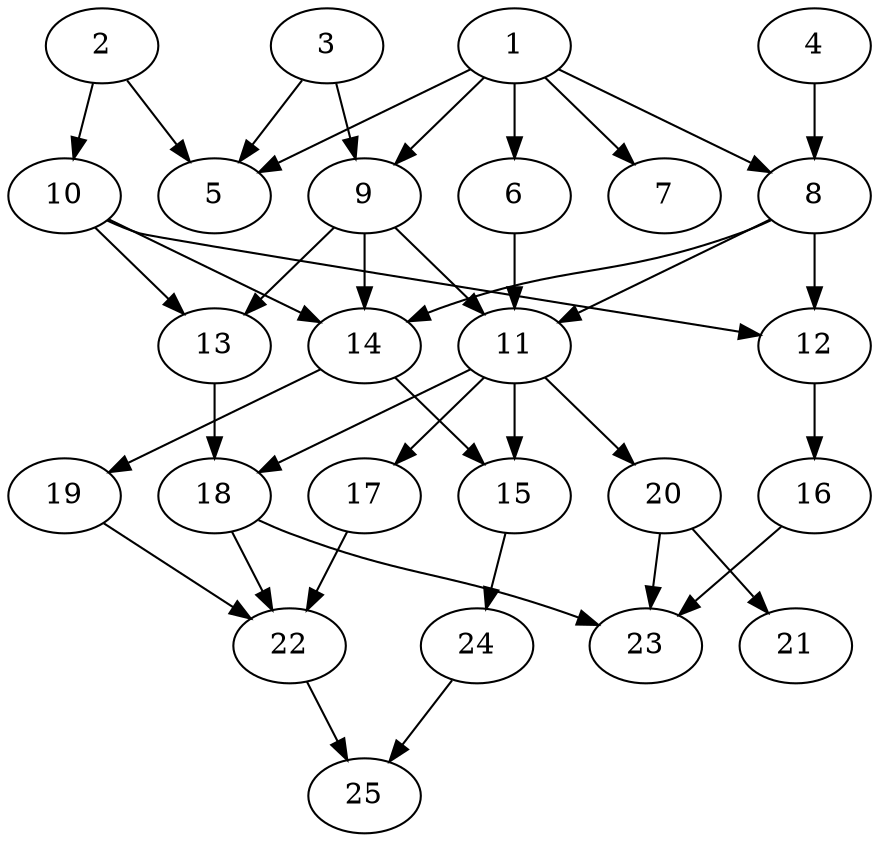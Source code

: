 // DAG (tier=2-normal, mode=compute, n=25, ccr=0.366, fat=0.611, density=0.533, regular=0.545, jump=0.110, mindata=524288, maxdata=8388608)
// DAG automatically generated by daggen at Sun Aug 24 16:33:33 2025
// /home/ermia/Project/Environments/daggen/bin/daggen --dot --ccr 0.366 --fat 0.611 --regular 0.545 --density 0.533 --jump 0.110 --mindata 524288 --maxdata 8388608 -n 25 
digraph G {
  1 [size="537496640762057", alpha="0.16", expect_size="268748320381028"]
  1 -> 5 [size ="36607222611968"]
  1 -> 6 [size ="36607222611968"]
  1 -> 7 [size ="36607222611968"]
  1 -> 8 [size ="36607222611968"]
  1 -> 9 [size ="36607222611968"]
  2 [size="74600596533038546944", alpha="0.04", expect_size="37300298266519273472"]
  2 -> 5 [size ="141770167943168"]
  2 -> 10 [size ="141770167943168"]
  3 [size="82601135604129333248", alpha="0.11", expect_size="41300567802064666624"]
  3 -> 5 [size ="151733217001472"]
  3 -> 9 [size ="151733217001472"]
  4 [size="142600535920313", alpha="0.02", expect_size="71300267960156"]
  4 -> 8 [size ="2715904114688"]
  5 [size="17781446164799676", alpha="0.16", expect_size="8890723082399838"]
  6 [size="205582252044139200", alpha="0.19", expect_size="102791126022069600"]
  6 -> 11 [size ="97600791379968"]
  7 [size="137919312169940032", alpha="0.18", expect_size="68959656084970016"]
  8 [size="4487981518059224", alpha="0.13", expect_size="2243990759029612"]
  8 -> 11 [size ="122281779003392"]
  8 -> 12 [size ="122281779003392"]
  8 -> 14 [size ="122281779003392"]
  9 [size="9177481421548848", alpha="0.02", expect_size="4588740710774424"]
  9 -> 11 [size ="241361190125568"]
  9 -> 13 [size ="241361190125568"]
  9 -> 14 [size ="241361190125568"]
  10 [size="6494489034046308352", alpha="0.13", expect_size="3247244517023154176"]
  10 -> 12 [size ="27847527759872"]
  10 -> 13 [size ="27847527759872"]
  10 -> 14 [size ="27847527759872"]
  11 [size="103969392911986982912", alpha="0.11", expect_size="51984696455993491456"]
  11 -> 15 [size ="176886080602112"]
  11 -> 17 [size ="176886080602112"]
  11 -> 18 [size ="176886080602112"]
  11 -> 20 [size ="176886080602112"]
  12 [size="8280129067721984", alpha="0.08", expect_size="4140064533860992"]
  12 -> 16 [size ="300381422747648"]
  13 [size="69263924715565664", alpha="0.13", expect_size="34631962357782832"]
  13 -> 18 [size ="56054566092800"]
  14 [size="287339719987490", alpha="0.16", expect_size="143669859993745"]
  14 -> 15 [size ="13170190057472"]
  14 -> 19 [size ="13170190057472"]
  15 [size="540716951394917", alpha="0.14", expect_size="270358475697458"]
  15 -> 24 [size ="62199255007232"]
  16 [size="100676493368274976768", alpha="0.03", expect_size="50338246684137488384"]
  16 -> 23 [size ="173131213832192"]
  17 [size="99484545581056000000", alpha="0.14", expect_size="49742272790528000000"]
  17 -> 22 [size ="171761991680000"]
  18 [size="12092938053649050", alpha="0.05", expect_size="6046469026824525"]
  18 -> 22 [size ="299378313003008"]
  18 -> 23 [size ="299378313003008"]
  19 [size="86747222143043371008", alpha="0.04", expect_size="43373611071521685504"]
  19 -> 22 [size ="156769066156032"]
  20 [size="429485713043245498368", alpha="0.03", expect_size="214742856521622749184"]
  20 -> 21 [size ="455395919265792"]
  20 -> 23 [size ="455395919265792"]
  21 [size="20978334266728864", alpha="0.18", expect_size="10489167133364432"]
  22 [size="19862035131834708", alpha="0.08", expect_size="9931017565917354"]
  22 -> 25 [size ="15975265075200"]
  23 [size="53598325573295276032", alpha="0.19", expect_size="26799162786647638016"]
  24 [size="148779375504622208", alpha="0.18", expect_size="74389687752311104"]
  24 -> 25 [size ="99036711354368"]
  25 [size="71957799548019432", alpha="0.20", expect_size="35978899774009716"]
}